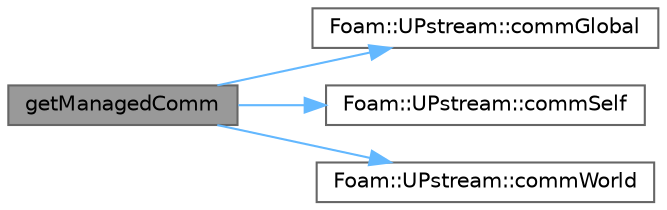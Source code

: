 digraph "getManagedComm"
{
 // LATEX_PDF_SIZE
  bgcolor="transparent";
  edge [fontname=Helvetica,fontsize=10,labelfontname=Helvetica,labelfontsize=10];
  node [fontname=Helvetica,fontsize=10,shape=box,height=0.2,width=0.4];
  rankdir="LR";
  Node1 [id="Node000001",label="getManagedComm",height=0.2,width=0.4,color="gray40", fillcolor="grey60", style="filled", fontcolor="black",tooltip=" "];
  Node1 -> Node2 [id="edge1_Node000001_Node000002",color="steelblue1",style="solid",tooltip=" "];
  Node2 [id="Node000002",label="Foam::UPstream::commGlobal",height=0.2,width=0.4,color="grey40", fillcolor="white", style="filled",URL="$classFoam_1_1UPstream.html#ab1af5df8516b1b99234d8d91f399f273",tooltip=" "];
  Node1 -> Node3 [id="edge2_Node000001_Node000003",color="steelblue1",style="solid",tooltip=" "];
  Node3 [id="Node000003",label="Foam::UPstream::commSelf",height=0.2,width=0.4,color="grey40", fillcolor="white", style="filled",URL="$classFoam_1_1UPstream.html#a5e2df3453ac88267a3199ae06a2def84",tooltip=" "];
  Node1 -> Node4 [id="edge3_Node000001_Node000004",color="steelblue1",style="solid",tooltip=" "];
  Node4 [id="Node000004",label="Foam::UPstream::commWorld",height=0.2,width=0.4,color="grey40", fillcolor="white", style="filled",URL="$classFoam_1_1UPstream.html#a083f2767ff9c6df5fccd48408ad276ed",tooltip=" "];
}
